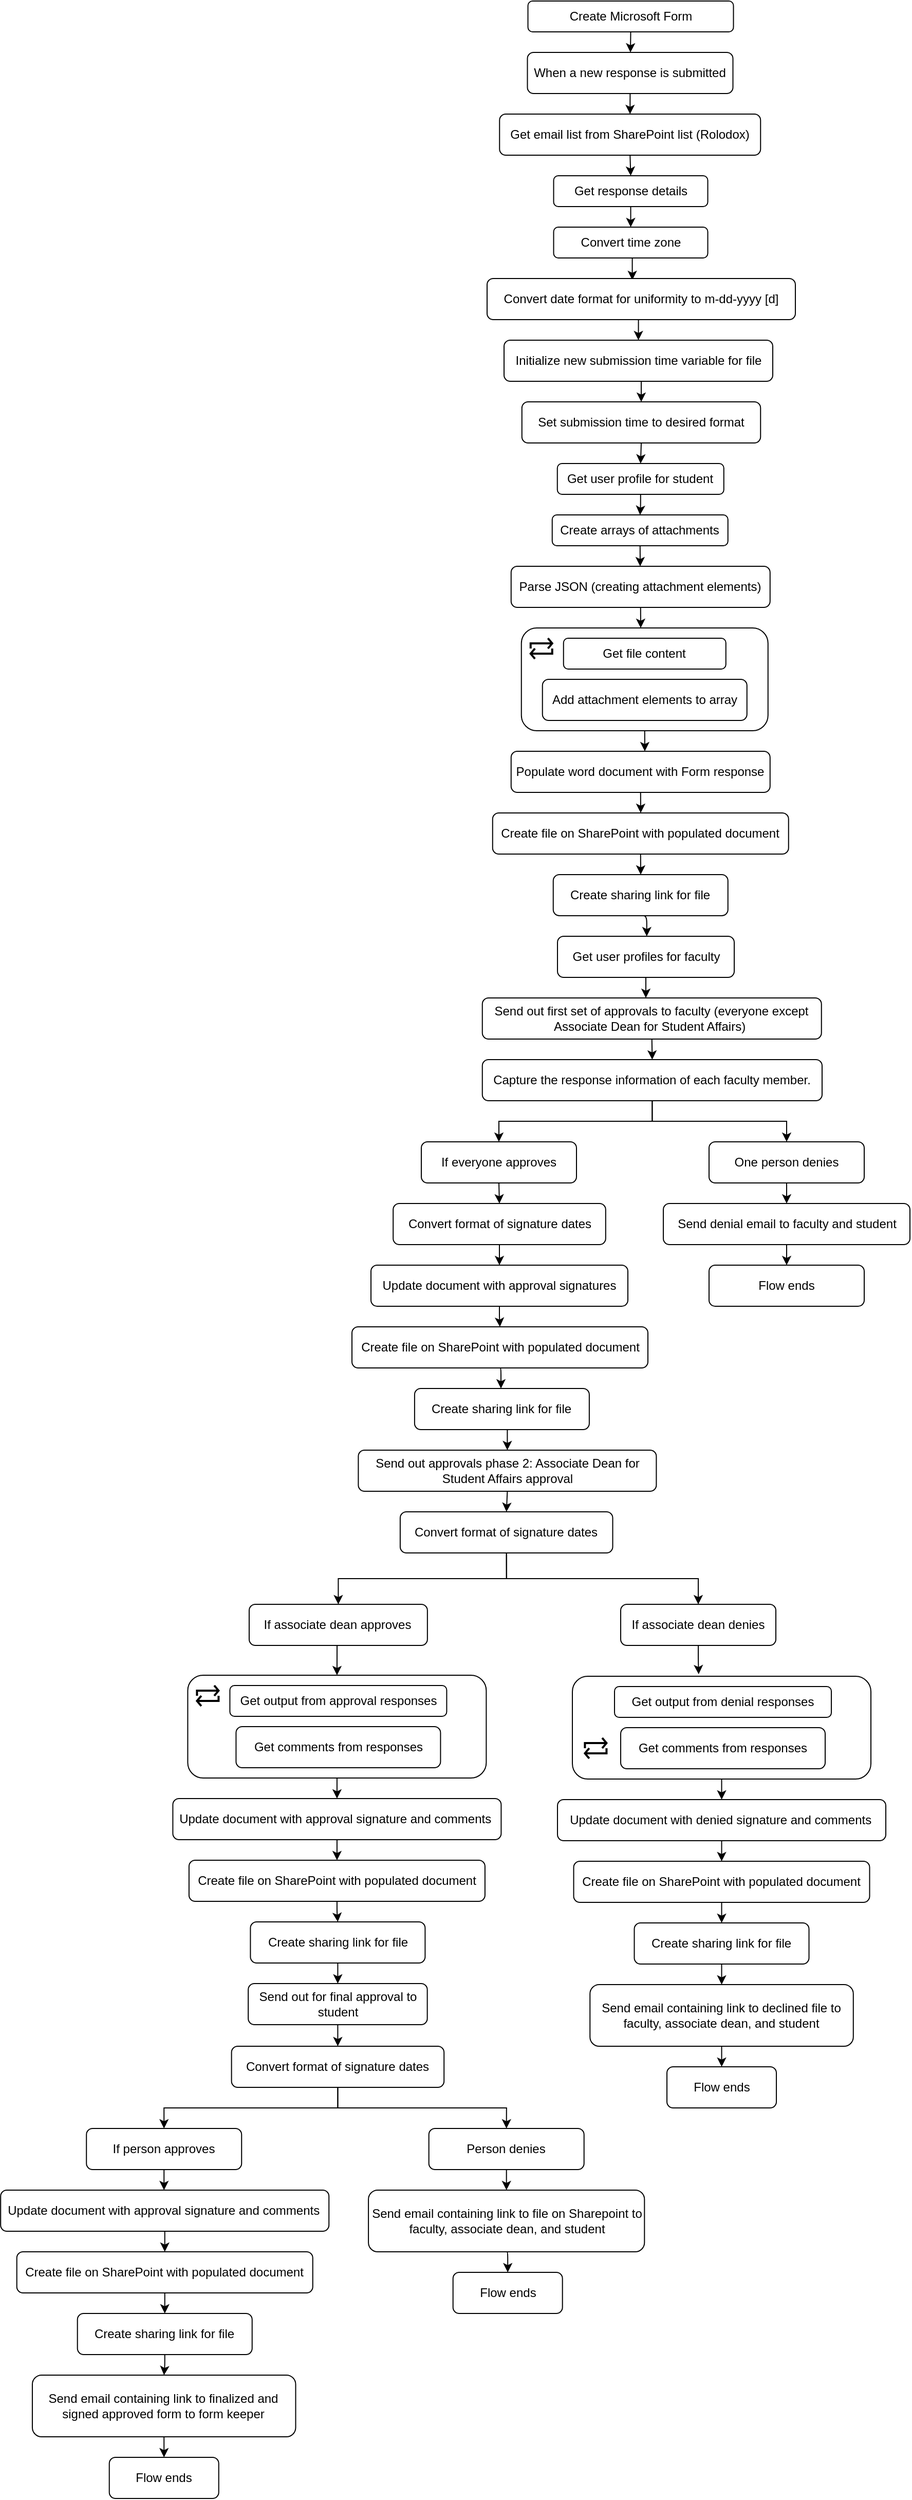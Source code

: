 <mxfile version="14.4.4" type="github">
  <diagram id="C5RBs43oDa-KdzZeNtuy" name="Page-1">
    <mxGraphModel dx="1609" dy="1638" grid="1" gridSize="10" guides="1" tooltips="1" connect="1" arrows="1" fold="1" page="1" pageScale="1" pageWidth="827" pageHeight="1169" math="0" shadow="0">
      <root>
        <mxCell id="WIyWlLk6GJQsqaUBKTNV-0" />
        <mxCell id="WIyWlLk6GJQsqaUBKTNV-1" parent="WIyWlLk6GJQsqaUBKTNV-0" />
        <mxCell id="WIyWlLk6GJQsqaUBKTNV-3" value="When a new response is submitted" style="whiteSpace=wrap;html=1;fontSize=12;glass=0;strokeWidth=1;shadow=0;rounded=1;" parent="WIyWlLk6GJQsqaUBKTNV-1" vertex="1">
          <mxGeometry x="303.25" y="-270" width="200" height="40" as="geometry" />
        </mxCell>
        <mxCell id="FX12IVZ7UqzFeH-IZBvV-1" value="Get email list from SharePoint list (Rolodox)" style="whiteSpace=wrap;html=1;rounded=1;" parent="WIyWlLk6GJQsqaUBKTNV-1" vertex="1">
          <mxGeometry x="276.13" y="-210" width="254" height="40" as="geometry" />
        </mxCell>
        <mxCell id="gPxFWxlJRxJoS_Nw_sLM-30" style="edgeStyle=orthogonalEdgeStyle;rounded=0;orthogonalLoop=1;jettySize=auto;html=1;exitX=0.5;exitY=1;exitDx=0;exitDy=0;entryX=0.5;entryY=0;entryDx=0;entryDy=0;" parent="WIyWlLk6GJQsqaUBKTNV-1" source="FX12IVZ7UqzFeH-IZBvV-2" target="gPxFWxlJRxJoS_Nw_sLM-6" edge="1">
          <mxGeometry relative="1" as="geometry" />
        </mxCell>
        <mxCell id="FX12IVZ7UqzFeH-IZBvV-2" value="Get response details" style="whiteSpace=wrap;html=1;rounded=1;" parent="WIyWlLk6GJQsqaUBKTNV-1" vertex="1">
          <mxGeometry x="328.76" y="-150" width="150" height="30" as="geometry" />
        </mxCell>
        <mxCell id="FX12IVZ7UqzFeH-IZBvV-9" value="" style="endArrow=classic;html=1;entryX=0.5;entryY=0;entryDx=0;entryDy=0;" parent="WIyWlLk6GJQsqaUBKTNV-1" source="WIyWlLk6GJQsqaUBKTNV-3" target="FX12IVZ7UqzFeH-IZBvV-1" edge="1">
          <mxGeometry width="50" height="50" relative="1" as="geometry">
            <mxPoint x="369.25" y="20" as="sourcePoint" />
            <mxPoint x="419.25" y="-30" as="targetPoint" />
          </mxGeometry>
        </mxCell>
        <mxCell id="FX12IVZ7UqzFeH-IZBvV-11" value="" style="endArrow=classic;html=1;entryX=0.5;entryY=0;entryDx=0;entryDy=0;exitX=0.5;exitY=1;exitDx=0;exitDy=0;" parent="WIyWlLk6GJQsqaUBKTNV-1" source="FX12IVZ7UqzFeH-IZBvV-1" target="FX12IVZ7UqzFeH-IZBvV-2" edge="1">
          <mxGeometry width="50" height="50" relative="1" as="geometry">
            <mxPoint x="369.25" y="20" as="sourcePoint" />
            <mxPoint x="419.25" y="-30" as="targetPoint" />
          </mxGeometry>
        </mxCell>
        <mxCell id="FX12IVZ7UqzFeH-IZBvV-35" style="edgeStyle=elbowEdgeStyle;orthogonalLoop=1;jettySize=auto;html=1;exitX=0.5;exitY=1;exitDx=0;exitDy=0;entryX=0.5;entryY=0;entryDx=0;entryDy=0;" parent="WIyWlLk6GJQsqaUBKTNV-1" source="FX12IVZ7UqzFeH-IZBvV-13" target="FX12IVZ7UqzFeH-IZBvV-16" edge="1">
          <mxGeometry relative="1" as="geometry" />
        </mxCell>
        <mxCell id="FX12IVZ7UqzFeH-IZBvV-13" value="Create arrays of attachments" style="whiteSpace=wrap;html=1;rounded=1;" parent="WIyWlLk6GJQsqaUBKTNV-1" vertex="1">
          <mxGeometry x="327.38" y="180" width="171" height="30" as="geometry" />
        </mxCell>
        <mxCell id="FX12IVZ7UqzFeH-IZBvV-30" style="edgeStyle=elbowEdgeStyle;orthogonalLoop=1;jettySize=auto;html=1;exitX=0.5;exitY=1;exitDx=0;exitDy=0;entryX=0.5;entryY=0;entryDx=0;entryDy=0;" parent="WIyWlLk6GJQsqaUBKTNV-1" source="FX12IVZ7UqzFeH-IZBvV-14" target="WIyWlLk6GJQsqaUBKTNV-3" edge="1">
          <mxGeometry relative="1" as="geometry" />
        </mxCell>
        <mxCell id="FX12IVZ7UqzFeH-IZBvV-14" value="Create Microsoft Form" style="whiteSpace=wrap;html=1;rounded=1;" parent="WIyWlLk6GJQsqaUBKTNV-1" vertex="1">
          <mxGeometry x="303.76" y="-320" width="200" height="30" as="geometry" />
        </mxCell>
        <mxCell id="FX12IVZ7UqzFeH-IZBvV-38" style="edgeStyle=elbowEdgeStyle;orthogonalLoop=1;jettySize=auto;html=1;exitX=0.5;exitY=1;exitDx=0;exitDy=0;" parent="WIyWlLk6GJQsqaUBKTNV-1" source="FX12IVZ7UqzFeH-IZBvV-16" target="FX12IVZ7UqzFeH-IZBvV-17" edge="1">
          <mxGeometry relative="1" as="geometry" />
        </mxCell>
        <mxCell id="FX12IVZ7UqzFeH-IZBvV-16" value="Parse JSON (creating attachment elements)" style="whiteSpace=wrap;html=1;rounded=1;" parent="WIyWlLk6GJQsqaUBKTNV-1" vertex="1">
          <mxGeometry x="287.38" y="230" width="252" height="40" as="geometry" />
        </mxCell>
        <mxCell id="FX12IVZ7UqzFeH-IZBvV-44" style="edgeStyle=elbowEdgeStyle;orthogonalLoop=1;jettySize=auto;html=1;exitX=0.5;exitY=1;exitDx=0;exitDy=0;" parent="WIyWlLk6GJQsqaUBKTNV-1" source="FX12IVZ7UqzFeH-IZBvV-17" target="FX12IVZ7UqzFeH-IZBvV-22" edge="1">
          <mxGeometry relative="1" as="geometry" />
        </mxCell>
        <mxCell id="FX12IVZ7UqzFeH-IZBvV-17" value="" style="whiteSpace=wrap;html=1;rounded=1;" parent="WIyWlLk6GJQsqaUBKTNV-1" vertex="1">
          <mxGeometry x="297.38" y="290" width="240" height="100" as="geometry" />
        </mxCell>
        <mxCell id="FX12IVZ7UqzFeH-IZBvV-19" value="Get file content" style="whiteSpace=wrap;html=1;rounded=1;" parent="WIyWlLk6GJQsqaUBKTNV-1" vertex="1">
          <mxGeometry x="338.38" y="300" width="158" height="30" as="geometry" />
        </mxCell>
        <mxCell id="FX12IVZ7UqzFeH-IZBvV-20" value="Add attachment elements to array" style="whiteSpace=wrap;html=1;rounded=1;" parent="WIyWlLk6GJQsqaUBKTNV-1" vertex="1">
          <mxGeometry x="317.88" y="340" width="199" height="40" as="geometry" />
        </mxCell>
        <mxCell id="FX12IVZ7UqzFeH-IZBvV-42" style="edgeStyle=elbowEdgeStyle;orthogonalLoop=1;jettySize=auto;html=1;exitX=0.5;exitY=1;exitDx=0;exitDy=0;entryX=0.5;entryY=0;entryDx=0;entryDy=0;" parent="WIyWlLk6GJQsqaUBKTNV-1" source="FX12IVZ7UqzFeH-IZBvV-22" target="FX12IVZ7UqzFeH-IZBvV-26" edge="1">
          <mxGeometry relative="1" as="geometry" />
        </mxCell>
        <mxCell id="FX12IVZ7UqzFeH-IZBvV-22" value="Populate word document with Form response" style="whiteSpace=wrap;html=1;rounded=1;" parent="WIyWlLk6GJQsqaUBKTNV-1" vertex="1">
          <mxGeometry x="287.38" y="410" width="252" height="40" as="geometry" />
        </mxCell>
        <mxCell id="FX12IVZ7UqzFeH-IZBvV-24" value="" style="html=1;verticalLabelPosition=bottom;align=center;verticalAlign=top;strokeWidth=2;shadow=0;dashed=0;shape=mxgraph.ios7.icons.repeat;pointerEvents=1;rounded=1;" parent="WIyWlLk6GJQsqaUBKTNV-1" vertex="1">
          <mxGeometry x="306.38" y="300" width="21" height="20" as="geometry" />
        </mxCell>
        <mxCell id="FX12IVZ7UqzFeH-IZBvV-25" style="edgeStyle=elbowEdgeStyle;orthogonalLoop=1;jettySize=auto;html=1;exitX=0.5;exitY=0;exitDx=0;exitDy=0;" parent="WIyWlLk6GJQsqaUBKTNV-1" source="WIyWlLk6GJQsqaUBKTNV-3" target="WIyWlLk6GJQsqaUBKTNV-3" edge="1">
          <mxGeometry relative="1" as="geometry" />
        </mxCell>
        <mxCell id="FX12IVZ7UqzFeH-IZBvV-43" style="edgeStyle=elbowEdgeStyle;orthogonalLoop=1;jettySize=auto;html=1;exitX=0.5;exitY=1;exitDx=0;exitDy=0;entryX=0.5;entryY=0;entryDx=0;entryDy=0;" parent="WIyWlLk6GJQsqaUBKTNV-1" source="FX12IVZ7UqzFeH-IZBvV-26" target="FX12IVZ7UqzFeH-IZBvV-28" edge="1">
          <mxGeometry relative="1" as="geometry" />
        </mxCell>
        <mxCell id="FX12IVZ7UqzFeH-IZBvV-26" value="Create file on SharePoint with populated document" style="whiteSpace=wrap;html=1;rounded=1;" parent="WIyWlLk6GJQsqaUBKTNV-1" vertex="1">
          <mxGeometry x="269.38" y="470" width="288" height="40" as="geometry" />
        </mxCell>
        <mxCell id="FX12IVZ7UqzFeH-IZBvV-45" style="edgeStyle=elbowEdgeStyle;orthogonalLoop=1;jettySize=auto;html=1;exitX=0.5;exitY=1;exitDx=0;exitDy=0;entryX=0.5;entryY=0;entryDx=0;entryDy=0;" parent="WIyWlLk6GJQsqaUBKTNV-1" source="FX12IVZ7UqzFeH-IZBvV-28" target="FX12IVZ7UqzFeH-IZBvV-29" edge="1">
          <mxGeometry relative="1" as="geometry">
            <Array as="points">
              <mxPoint x="419.38" y="570" />
            </Array>
          </mxGeometry>
        </mxCell>
        <mxCell id="FX12IVZ7UqzFeH-IZBvV-28" value="Create sharing link for file" style="whiteSpace=wrap;html=1;rounded=1;" parent="WIyWlLk6GJQsqaUBKTNV-1" vertex="1">
          <mxGeometry x="328.38" y="530" width="170" height="40" as="geometry" />
        </mxCell>
        <mxCell id="FX12IVZ7UqzFeH-IZBvV-50" style="edgeStyle=elbowEdgeStyle;orthogonalLoop=1;jettySize=auto;html=1;exitX=0.5;exitY=1;exitDx=0;exitDy=0;" parent="WIyWlLk6GJQsqaUBKTNV-1" source="FX12IVZ7UqzFeH-IZBvV-29" target="FX12IVZ7UqzFeH-IZBvV-46" edge="1">
          <mxGeometry relative="1" as="geometry" />
        </mxCell>
        <mxCell id="FX12IVZ7UqzFeH-IZBvV-29" value="Get user profiles for faculty" style="whiteSpace=wrap;html=1;strokeWidth=1;rounded=1;" parent="WIyWlLk6GJQsqaUBKTNV-1" vertex="1">
          <mxGeometry x="332.51" y="590" width="172" height="40" as="geometry" />
        </mxCell>
        <mxCell id="gPxFWxlJRxJoS_Nw_sLM-27" style="edgeStyle=orthogonalEdgeStyle;rounded=0;orthogonalLoop=1;jettySize=auto;html=1;exitX=0.5;exitY=1;exitDx=0;exitDy=0;entryX=0.5;entryY=0;entryDx=0;entryDy=0;" parent="WIyWlLk6GJQsqaUBKTNV-1" source="FX12IVZ7UqzFeH-IZBvV-46" target="gPxFWxlJRxJoS_Nw_sLM-0" edge="1">
          <mxGeometry relative="1" as="geometry" />
        </mxCell>
        <mxCell id="FX12IVZ7UqzFeH-IZBvV-46" value="Send out first set of approvals to faculty (everyone except Associate Dean for Student Affairs)&amp;nbsp;" style="whiteSpace=wrap;html=1;rounded=1;" parent="WIyWlLk6GJQsqaUBKTNV-1" vertex="1">
          <mxGeometry x="259.38" y="650" width="330" height="40" as="geometry" />
        </mxCell>
        <mxCell id="gPxFWxlJRxJoS_Nw_sLM-25" style="edgeStyle=orthogonalEdgeStyle;rounded=0;orthogonalLoop=1;jettySize=auto;html=1;exitX=0.5;exitY=1;exitDx=0;exitDy=0;entryX=0.5;entryY=0;entryDx=0;entryDy=0;" parent="WIyWlLk6GJQsqaUBKTNV-1" source="FX12IVZ7UqzFeH-IZBvV-48" target="gPxFWxlJRxJoS_Nw_sLM-12" edge="1">
          <mxGeometry relative="1" as="geometry" />
        </mxCell>
        <mxCell id="FX12IVZ7UqzFeH-IZBvV-48" value="If everyone approves" style="whiteSpace=wrap;html=1;rounded=1;" parent="WIyWlLk6GJQsqaUBKTNV-1" vertex="1">
          <mxGeometry x="200" y="790" width="151" height="40" as="geometry" />
        </mxCell>
        <mxCell id="FX12IVZ7UqzFeH-IZBvV-56" style="edgeStyle=elbowEdgeStyle;orthogonalLoop=1;jettySize=auto;elbow=vertical;html=1;exitX=0.5;exitY=1;exitDx=0;exitDy=0;entryX=0.5;entryY=0;entryDx=0;entryDy=0;" parent="WIyWlLk6GJQsqaUBKTNV-1" source="FX12IVZ7UqzFeH-IZBvV-53" target="FX12IVZ7UqzFeH-IZBvV-55" edge="1">
          <mxGeometry relative="1" as="geometry" />
        </mxCell>
        <mxCell id="FX12IVZ7UqzFeH-IZBvV-53" value="One person denies" style="whiteSpace=wrap;html=1;rounded=1;" parent="WIyWlLk6GJQsqaUBKTNV-1" vertex="1">
          <mxGeometry x="480" y="790" width="151" height="40" as="geometry" />
        </mxCell>
        <mxCell id="gPxFWxlJRxJoS_Nw_sLM-3" style="edgeStyle=orthogonalEdgeStyle;orthogonalLoop=1;jettySize=auto;html=1;exitX=0.5;exitY=1;exitDx=0;exitDy=0;entryX=0.5;entryY=0;entryDx=0;entryDy=0;" parent="WIyWlLk6GJQsqaUBKTNV-1" source="FX12IVZ7UqzFeH-IZBvV-55" target="gPxFWxlJRxJoS_Nw_sLM-2" edge="1">
          <mxGeometry relative="1" as="geometry" />
        </mxCell>
        <mxCell id="FX12IVZ7UqzFeH-IZBvV-55" value="Send denial email to faculty and student" style="whiteSpace=wrap;html=1;rounded=1;" parent="WIyWlLk6GJQsqaUBKTNV-1" vertex="1">
          <mxGeometry x="435.5" y="850" width="240" height="40" as="geometry" />
        </mxCell>
        <mxCell id="FX12IVZ7UqzFeH-IZBvV-101" style="edgeStyle=elbowEdgeStyle;orthogonalLoop=1;jettySize=auto;elbow=vertical;html=1;exitX=0.5;exitY=1;exitDx=0;exitDy=0;entryX=0.5;entryY=0;entryDx=0;entryDy=0;" parent="WIyWlLk6GJQsqaUBKTNV-1" source="FX12IVZ7UqzFeH-IZBvV-57" target="FX12IVZ7UqzFeH-IZBvV-59" edge="1">
          <mxGeometry relative="1" as="geometry" />
        </mxCell>
        <mxCell id="FX12IVZ7UqzFeH-IZBvV-57" value="Update document with approval signatures" style="whiteSpace=wrap;html=1;rounded=1;" parent="WIyWlLk6GJQsqaUBKTNV-1" vertex="1">
          <mxGeometry x="151" y="910" width="250" height="40" as="geometry" />
        </mxCell>
        <mxCell id="FX12IVZ7UqzFeH-IZBvV-58" style="edgeStyle=elbowEdgeStyle;orthogonalLoop=1;jettySize=auto;html=1;exitX=0.5;exitY=1;exitDx=0;exitDy=0;entryX=0.5;entryY=0;entryDx=0;entryDy=0;" parent="WIyWlLk6GJQsqaUBKTNV-1" source="FX12IVZ7UqzFeH-IZBvV-59" target="FX12IVZ7UqzFeH-IZBvV-60" edge="1">
          <mxGeometry relative="1" as="geometry" />
        </mxCell>
        <mxCell id="FX12IVZ7UqzFeH-IZBvV-59" value="Create file on SharePoint with populated document" style="whiteSpace=wrap;html=1;rounded=1;" parent="WIyWlLk6GJQsqaUBKTNV-1" vertex="1">
          <mxGeometry x="132.5" y="970" width="288" height="40" as="geometry" />
        </mxCell>
        <mxCell id="gPxFWxlJRxJoS_Nw_sLM-24" style="edgeStyle=orthogonalEdgeStyle;rounded=0;orthogonalLoop=1;jettySize=auto;html=1;exitX=0.5;exitY=1;exitDx=0;exitDy=0;entryX=0.5;entryY=0;entryDx=0;entryDy=0;" parent="WIyWlLk6GJQsqaUBKTNV-1" source="FX12IVZ7UqzFeH-IZBvV-60" target="FX12IVZ7UqzFeH-IZBvV-64" edge="1">
          <mxGeometry relative="1" as="geometry" />
        </mxCell>
        <mxCell id="FX12IVZ7UqzFeH-IZBvV-60" value="Create sharing link for file" style="whiteSpace=wrap;html=1;rounded=1;" parent="WIyWlLk6GJQsqaUBKTNV-1" vertex="1">
          <mxGeometry x="193.45" y="1030" width="170" height="40" as="geometry" />
        </mxCell>
        <mxCell id="gPxFWxlJRxJoS_Nw_sLM-23" style="edgeStyle=orthogonalEdgeStyle;rounded=0;orthogonalLoop=1;jettySize=auto;html=1;exitX=0.5;exitY=1;exitDx=0;exitDy=0;entryX=0.5;entryY=0;entryDx=0;entryDy=0;" parent="WIyWlLk6GJQsqaUBKTNV-1" source="FX12IVZ7UqzFeH-IZBvV-64" target="gPxFWxlJRxJoS_Nw_sLM-13" edge="1">
          <mxGeometry relative="1" as="geometry" />
        </mxCell>
        <mxCell id="FX12IVZ7UqzFeH-IZBvV-64" value="Send out approvals phase 2: Associate Dean for Student Affairs approval" style="whiteSpace=wrap;html=1;rounded=1;" parent="WIyWlLk6GJQsqaUBKTNV-1" vertex="1">
          <mxGeometry x="138.7" y="1090" width="290" height="40" as="geometry" />
        </mxCell>
        <mxCell id="gPxFWxlJRxJoS_Nw_sLM-14" style="edgeStyle=orthogonalEdgeStyle;rounded=0;orthogonalLoop=1;jettySize=auto;html=1;exitX=0.5;exitY=1;exitDx=0;exitDy=0;entryX=0.5;entryY=0;entryDx=0;entryDy=0;" parent="WIyWlLk6GJQsqaUBKTNV-1" source="FX12IVZ7UqzFeH-IZBvV-65" target="FX12IVZ7UqzFeH-IZBvV-71" edge="1">
          <mxGeometry relative="1" as="geometry" />
        </mxCell>
        <mxCell id="FX12IVZ7UqzFeH-IZBvV-65" value="If associate dean approves" style="whiteSpace=wrap;html=1;rounded=1;" parent="WIyWlLk6GJQsqaUBKTNV-1" vertex="1">
          <mxGeometry x="32.48" y="1240" width="173.45" height="40" as="geometry" />
        </mxCell>
        <mxCell id="FX12IVZ7UqzFeH-IZBvV-107" style="edgeStyle=elbowEdgeStyle;orthogonalLoop=1;jettySize=auto;elbow=vertical;html=1;exitX=0.5;exitY=1;exitDx=0;exitDy=0;entryX=0.423;entryY=-0.02;entryDx=0;entryDy=0;entryPerimeter=0;" parent="WIyWlLk6GJQsqaUBKTNV-1" source="FX12IVZ7UqzFeH-IZBvV-66" target="FX12IVZ7UqzFeH-IZBvV-81" edge="1">
          <mxGeometry relative="1" as="geometry" />
        </mxCell>
        <mxCell id="FX12IVZ7UqzFeH-IZBvV-66" value="If associate dean denies" style="whiteSpace=wrap;html=1;rounded=1;" parent="WIyWlLk6GJQsqaUBKTNV-1" vertex="1">
          <mxGeometry x="394.01" y="1240" width="151" height="40" as="geometry" />
        </mxCell>
        <mxCell id="FX12IVZ7UqzFeH-IZBvV-67" style="edgeStyle=elbowEdgeStyle;orthogonalLoop=1;jettySize=auto;elbow=vertical;html=1;exitX=0.5;exitY=1;exitDx=0;exitDy=0;" parent="WIyWlLk6GJQsqaUBKTNV-1" source="FX12IVZ7UqzFeH-IZBvV-66" target="FX12IVZ7UqzFeH-IZBvV-66" edge="1">
          <mxGeometry relative="1" as="geometry" />
        </mxCell>
        <mxCell id="FX12IVZ7UqzFeH-IZBvV-108" style="edgeStyle=elbowEdgeStyle;orthogonalLoop=1;jettySize=auto;elbow=vertical;html=1;exitX=0.5;exitY=1;exitDx=0;exitDy=0;entryX=0.5;entryY=0;entryDx=0;entryDy=0;" parent="WIyWlLk6GJQsqaUBKTNV-1" source="FX12IVZ7UqzFeH-IZBvV-71" target="FX12IVZ7UqzFeH-IZBvV-85" edge="1">
          <mxGeometry relative="1" as="geometry" />
        </mxCell>
        <mxCell id="FX12IVZ7UqzFeH-IZBvV-71" value="" style="whiteSpace=wrap;html=1;rounded=1;" parent="WIyWlLk6GJQsqaUBKTNV-1" vertex="1">
          <mxGeometry x="-27.3" y="1309" width="290.5" height="100" as="geometry" />
        </mxCell>
        <mxCell id="FX12IVZ7UqzFeH-IZBvV-72" value="Get output from approval responses" style="whiteSpace=wrap;html=1;rounded=1;" parent="WIyWlLk6GJQsqaUBKTNV-1" vertex="1">
          <mxGeometry x="13.7" y="1319" width="211" height="30" as="geometry" />
        </mxCell>
        <mxCell id="FX12IVZ7UqzFeH-IZBvV-73" value="Get comments from responses" style="whiteSpace=wrap;html=1;rounded=1;" parent="WIyWlLk6GJQsqaUBKTNV-1" vertex="1">
          <mxGeometry x="19.7" y="1359" width="199" height="40" as="geometry" />
        </mxCell>
        <mxCell id="FX12IVZ7UqzFeH-IZBvV-74" value="" style="html=1;verticalLabelPosition=bottom;align=center;verticalAlign=top;strokeWidth=2;shadow=0;dashed=0;shape=mxgraph.ios7.icons.repeat;pointerEvents=1;rounded=1;" parent="WIyWlLk6GJQsqaUBKTNV-1" vertex="1">
          <mxGeometry x="-18.3" y="1319" width="21" height="20" as="geometry" />
        </mxCell>
        <mxCell id="FX12IVZ7UqzFeH-IZBvV-117" style="edgeStyle=elbowEdgeStyle;orthogonalLoop=1;jettySize=auto;elbow=vertical;html=1;exitX=0.5;exitY=1;exitDx=0;exitDy=0;entryX=0.5;entryY=0;entryDx=0;entryDy=0;" parent="WIyWlLk6GJQsqaUBKTNV-1" source="FX12IVZ7UqzFeH-IZBvV-81" target="FX12IVZ7UqzFeH-IZBvV-91" edge="1">
          <mxGeometry relative="1" as="geometry" />
        </mxCell>
        <mxCell id="FX12IVZ7UqzFeH-IZBvV-81" value="" style="whiteSpace=wrap;html=1;rounded=1;" parent="WIyWlLk6GJQsqaUBKTNV-1" vertex="1">
          <mxGeometry x="347.01" y="1310" width="290.5" height="100" as="geometry" />
        </mxCell>
        <mxCell id="FX12IVZ7UqzFeH-IZBvV-82" value="Get output from denial responses" style="whiteSpace=wrap;html=1;rounded=1;" parent="WIyWlLk6GJQsqaUBKTNV-1" vertex="1">
          <mxGeometry x="388.01" y="1320" width="211" height="30" as="geometry" />
        </mxCell>
        <mxCell id="FX12IVZ7UqzFeH-IZBvV-83" value="Get comments from responses" style="whiteSpace=wrap;html=1;rounded=1;" parent="WIyWlLk6GJQsqaUBKTNV-1" vertex="1">
          <mxGeometry x="394.01" y="1360" width="199" height="40" as="geometry" />
        </mxCell>
        <mxCell id="FX12IVZ7UqzFeH-IZBvV-84" value="" style="html=1;verticalLabelPosition=bottom;align=center;verticalAlign=top;strokeWidth=2;shadow=0;dashed=0;shape=mxgraph.ios7.icons.repeat;pointerEvents=1;rounded=1;" parent="WIyWlLk6GJQsqaUBKTNV-1" vertex="1">
          <mxGeometry x="359.21" y="1370" width="21" height="20" as="geometry" />
        </mxCell>
        <mxCell id="FX12IVZ7UqzFeH-IZBvV-109" style="edgeStyle=elbowEdgeStyle;orthogonalLoop=1;jettySize=auto;elbow=vertical;html=1;exitX=0.5;exitY=1;exitDx=0;exitDy=0;entryX=0.5;entryY=0;entryDx=0;entryDy=0;" parent="WIyWlLk6GJQsqaUBKTNV-1" source="FX12IVZ7UqzFeH-IZBvV-85" target="FX12IVZ7UqzFeH-IZBvV-89" edge="1">
          <mxGeometry relative="1" as="geometry" />
        </mxCell>
        <mxCell id="FX12IVZ7UqzFeH-IZBvV-85" value="Update document with approval signature and comments&amp;nbsp;" style="whiteSpace=wrap;html=1;rounded=1;" parent="WIyWlLk6GJQsqaUBKTNV-1" vertex="1">
          <mxGeometry x="-41.8" y="1429" width="319.5" height="40" as="geometry" />
        </mxCell>
        <mxCell id="FX12IVZ7UqzFeH-IZBvV-111" style="edgeStyle=elbowEdgeStyle;orthogonalLoop=1;jettySize=auto;elbow=vertical;html=1;exitX=0.5;exitY=1;exitDx=0;exitDy=0;entryX=0.5;entryY=0;entryDx=0;entryDy=0;" parent="WIyWlLk6GJQsqaUBKTNV-1" source="FX12IVZ7UqzFeH-IZBvV-87" target="FX12IVZ7UqzFeH-IZBvV-88" edge="1">
          <mxGeometry relative="1" as="geometry" />
        </mxCell>
        <mxCell id="FX12IVZ7UqzFeH-IZBvV-87" value="Create sharing link for file" style="whiteSpace=wrap;html=1;rounded=1;" parent="WIyWlLk6GJQsqaUBKTNV-1" vertex="1">
          <mxGeometry x="33.7" y="1549" width="170" height="40" as="geometry" />
        </mxCell>
        <mxCell id="gPxFWxlJRxJoS_Nw_sLM-20" style="edgeStyle=orthogonalEdgeStyle;rounded=0;orthogonalLoop=1;jettySize=auto;html=1;exitX=0.5;exitY=1;exitDx=0;exitDy=0;entryX=0.5;entryY=0;entryDx=0;entryDy=0;" parent="WIyWlLk6GJQsqaUBKTNV-1" source="FX12IVZ7UqzFeH-IZBvV-88" target="gPxFWxlJRxJoS_Nw_sLM-15" edge="1">
          <mxGeometry relative="1" as="geometry" />
        </mxCell>
        <mxCell id="FX12IVZ7UqzFeH-IZBvV-88" value="Send out for final approval to student" style="whiteSpace=wrap;html=1;rounded=1;" parent="WIyWlLk6GJQsqaUBKTNV-1" vertex="1">
          <mxGeometry x="31.57" y="1609" width="174.25" height="40" as="geometry" />
        </mxCell>
        <mxCell id="FX12IVZ7UqzFeH-IZBvV-110" style="edgeStyle=elbowEdgeStyle;orthogonalLoop=1;jettySize=auto;elbow=vertical;html=1;exitX=0.5;exitY=1;exitDx=0;exitDy=0;entryX=0.5;entryY=0;entryDx=0;entryDy=0;" parent="WIyWlLk6GJQsqaUBKTNV-1" source="FX12IVZ7UqzFeH-IZBvV-89" target="FX12IVZ7UqzFeH-IZBvV-87" edge="1">
          <mxGeometry relative="1" as="geometry" />
        </mxCell>
        <mxCell id="FX12IVZ7UqzFeH-IZBvV-89" value="Create file on SharePoint with populated document" style="whiteSpace=wrap;html=1;rounded=1;" parent="WIyWlLk6GJQsqaUBKTNV-1" vertex="1">
          <mxGeometry x="-26.05" y="1489" width="288" height="40" as="geometry" />
        </mxCell>
        <mxCell id="FX12IVZ7UqzFeH-IZBvV-115" style="edgeStyle=elbowEdgeStyle;orthogonalLoop=1;jettySize=auto;elbow=vertical;html=1;exitX=0.5;exitY=1;exitDx=0;exitDy=0;entryX=0.5;entryY=0;entryDx=0;entryDy=0;" parent="WIyWlLk6GJQsqaUBKTNV-1" source="FX12IVZ7UqzFeH-IZBvV-91" target="FX12IVZ7UqzFeH-IZBvV-93" edge="1">
          <mxGeometry relative="1" as="geometry" />
        </mxCell>
        <mxCell id="FX12IVZ7UqzFeH-IZBvV-91" value="Update document with denied signature and comments&amp;nbsp;" style="whiteSpace=wrap;html=1;rounded=1;" parent="WIyWlLk6GJQsqaUBKTNV-1" vertex="1">
          <mxGeometry x="332.51" y="1430" width="319.5" height="40" as="geometry" />
        </mxCell>
        <mxCell id="FX12IVZ7UqzFeH-IZBvV-113" style="edgeStyle=elbowEdgeStyle;orthogonalLoop=1;jettySize=auto;elbow=vertical;html=1;exitX=0.5;exitY=1;exitDx=0;exitDy=0;entryX=0.5;entryY=0;entryDx=0;entryDy=0;" parent="WIyWlLk6GJQsqaUBKTNV-1" source="FX12IVZ7UqzFeH-IZBvV-92" target="FX12IVZ7UqzFeH-IZBvV-94" edge="1">
          <mxGeometry relative="1" as="geometry" />
        </mxCell>
        <mxCell id="FX12IVZ7UqzFeH-IZBvV-92" value="Create sharing link for file" style="whiteSpace=wrap;html=1;rounded=1;" parent="WIyWlLk6GJQsqaUBKTNV-1" vertex="1">
          <mxGeometry x="407.26" y="1550" width="170" height="40" as="geometry" />
        </mxCell>
        <mxCell id="FX12IVZ7UqzFeH-IZBvV-114" style="edgeStyle=elbowEdgeStyle;orthogonalLoop=1;jettySize=auto;elbow=vertical;html=1;exitX=0.5;exitY=1;exitDx=0;exitDy=0;entryX=0.5;entryY=0;entryDx=0;entryDy=0;" parent="WIyWlLk6GJQsqaUBKTNV-1" source="FX12IVZ7UqzFeH-IZBvV-93" target="FX12IVZ7UqzFeH-IZBvV-92" edge="1">
          <mxGeometry relative="1" as="geometry" />
        </mxCell>
        <mxCell id="FX12IVZ7UqzFeH-IZBvV-93" value="Create file on SharePoint with populated document" style="whiteSpace=wrap;html=1;rounded=1;" parent="WIyWlLk6GJQsqaUBKTNV-1" vertex="1">
          <mxGeometry x="348.26" y="1490" width="288" height="40" as="geometry" />
        </mxCell>
        <mxCell id="FX12IVZ7UqzFeH-IZBvV-112" style="edgeStyle=elbowEdgeStyle;orthogonalLoop=1;jettySize=auto;elbow=vertical;html=1;exitX=0.5;exitY=1;exitDx=0;exitDy=0;entryX=0.5;entryY=0;entryDx=0;entryDy=0;" parent="WIyWlLk6GJQsqaUBKTNV-1" source="FX12IVZ7UqzFeH-IZBvV-94" target="FX12IVZ7UqzFeH-IZBvV-95" edge="1">
          <mxGeometry relative="1" as="geometry" />
        </mxCell>
        <mxCell id="FX12IVZ7UqzFeH-IZBvV-94" value="Send email containing link to declined file to faculty, associate dean, and student" style="whiteSpace=wrap;html=1;rounded=1;" parent="WIyWlLk6GJQsqaUBKTNV-1" vertex="1">
          <mxGeometry x="364.14" y="1610" width="256.25" height="60" as="geometry" />
        </mxCell>
        <mxCell id="FX12IVZ7UqzFeH-IZBvV-95" value="Flow ends" style="whiteSpace=wrap;html=1;rounded=1;" parent="WIyWlLk6GJQsqaUBKTNV-1" vertex="1">
          <mxGeometry x="439.02" y="1690" width="106.5" height="40" as="geometry" />
        </mxCell>
        <mxCell id="FX12IVZ7UqzFeH-IZBvV-137" style="edgeStyle=elbowEdgeStyle;orthogonalLoop=1;jettySize=auto;elbow=vertical;html=1;exitX=0.5;exitY=1;exitDx=0;exitDy=0;entryX=0.5;entryY=0;entryDx=0;entryDy=0;" parent="WIyWlLk6GJQsqaUBKTNV-1" source="FX12IVZ7UqzFeH-IZBvV-120" edge="1">
          <mxGeometry relative="1" as="geometry">
            <mxPoint x="-50.39" y="1810" as="targetPoint" />
          </mxGeometry>
        </mxCell>
        <mxCell id="FX12IVZ7UqzFeH-IZBvV-120" value="If person approves" style="whiteSpace=wrap;html=1;rounded=1;" parent="WIyWlLk6GJQsqaUBKTNV-1" vertex="1">
          <mxGeometry x="-125.89" y="1750" width="151" height="40" as="geometry" />
        </mxCell>
        <mxCell id="FX12IVZ7UqzFeH-IZBvV-141" style="edgeStyle=elbowEdgeStyle;orthogonalLoop=1;jettySize=auto;elbow=vertical;html=1;exitX=0.5;exitY=1;exitDx=0;exitDy=0;entryX=0.5;entryY=0;entryDx=0;entryDy=0;" parent="WIyWlLk6GJQsqaUBKTNV-1" source="FX12IVZ7UqzFeH-IZBvV-121" target="FX12IVZ7UqzFeH-IZBvV-140" edge="1">
          <mxGeometry relative="1" as="geometry" />
        </mxCell>
        <mxCell id="FX12IVZ7UqzFeH-IZBvV-121" value="Person denies" style="whiteSpace=wrap;html=1;rounded=1;" parent="WIyWlLk6GJQsqaUBKTNV-1" vertex="1">
          <mxGeometry x="207.35" y="1750" width="151" height="40" as="geometry" />
        </mxCell>
        <mxCell id="FX12IVZ7UqzFeH-IZBvV-122" style="edgeStyle=elbowEdgeStyle;orthogonalLoop=1;jettySize=auto;elbow=vertical;html=1;exitX=0.5;exitY=1;exitDx=0;exitDy=0;" parent="WIyWlLk6GJQsqaUBKTNV-1" source="FX12IVZ7UqzFeH-IZBvV-121" target="FX12IVZ7UqzFeH-IZBvV-121" edge="1">
          <mxGeometry relative="1" as="geometry" />
        </mxCell>
        <mxCell id="FX12IVZ7UqzFeH-IZBvV-123" style="edgeStyle=elbowEdgeStyle;orthogonalLoop=1;jettySize=auto;elbow=vertical;html=1;exitX=0.75;exitY=1;exitDx=0;exitDy=0;" parent="WIyWlLk6GJQsqaUBKTNV-1" source="FX12IVZ7UqzFeH-IZBvV-120" target="FX12IVZ7UqzFeH-IZBvV-120" edge="1">
          <mxGeometry relative="1" as="geometry" />
        </mxCell>
        <mxCell id="gPxFWxlJRxJoS_Nw_sLM-16" style="edgeStyle=orthogonalEdgeStyle;rounded=0;orthogonalLoop=1;jettySize=auto;html=1;exitX=0.5;exitY=1;exitDx=0;exitDy=0;entryX=0.5;entryY=0;entryDx=0;entryDy=0;" parent="WIyWlLk6GJQsqaUBKTNV-1" source="FX12IVZ7UqzFeH-IZBvV-125" target="FX12IVZ7UqzFeH-IZBvV-128" edge="1">
          <mxGeometry relative="1" as="geometry" />
        </mxCell>
        <mxCell id="FX12IVZ7UqzFeH-IZBvV-125" value="Update document with approval signature and comments&amp;nbsp;" style="whiteSpace=wrap;html=1;rounded=1;" parent="WIyWlLk6GJQsqaUBKTNV-1" vertex="1">
          <mxGeometry x="-209.39" y="1810" width="319.5" height="40" as="geometry" />
        </mxCell>
        <mxCell id="FX12IVZ7UqzFeH-IZBvV-138" style="edgeStyle=elbowEdgeStyle;orthogonalLoop=1;jettySize=auto;elbow=vertical;html=1;exitX=0.5;exitY=1;exitDx=0;exitDy=0;entryX=0.5;entryY=0;entryDx=0;entryDy=0;" parent="WIyWlLk6GJQsqaUBKTNV-1" source="FX12IVZ7UqzFeH-IZBvV-126" target="FX12IVZ7UqzFeH-IZBvV-131" edge="1">
          <mxGeometry relative="1" as="geometry" />
        </mxCell>
        <mxCell id="FX12IVZ7UqzFeH-IZBvV-126" value="Create sharing link for file" style="whiteSpace=wrap;html=1;rounded=1;" parent="WIyWlLk6GJQsqaUBKTNV-1" vertex="1">
          <mxGeometry x="-134.64" y="1930" width="170" height="40" as="geometry" />
        </mxCell>
        <mxCell id="gPxFWxlJRxJoS_Nw_sLM-17" style="edgeStyle=orthogonalEdgeStyle;rounded=0;orthogonalLoop=1;jettySize=auto;html=1;exitX=0.5;exitY=1;exitDx=0;exitDy=0;entryX=0.5;entryY=0;entryDx=0;entryDy=0;" parent="WIyWlLk6GJQsqaUBKTNV-1" source="FX12IVZ7UqzFeH-IZBvV-128" target="FX12IVZ7UqzFeH-IZBvV-126" edge="1">
          <mxGeometry relative="1" as="geometry" />
        </mxCell>
        <mxCell id="FX12IVZ7UqzFeH-IZBvV-128" value="Create file on SharePoint with populated document" style="whiteSpace=wrap;html=1;rounded=1;" parent="WIyWlLk6GJQsqaUBKTNV-1" vertex="1">
          <mxGeometry x="-193.64" y="1870" width="288" height="40" as="geometry" />
        </mxCell>
        <mxCell id="FX12IVZ7UqzFeH-IZBvV-139" style="edgeStyle=elbowEdgeStyle;orthogonalLoop=1;jettySize=auto;elbow=vertical;html=1;exitX=0.5;exitY=1;exitDx=0;exitDy=0;entryX=0.5;entryY=0;entryDx=0;entryDy=0;" parent="WIyWlLk6GJQsqaUBKTNV-1" source="FX12IVZ7UqzFeH-IZBvV-131" target="FX12IVZ7UqzFeH-IZBvV-132" edge="1">
          <mxGeometry relative="1" as="geometry" />
        </mxCell>
        <mxCell id="FX12IVZ7UqzFeH-IZBvV-131" value="Send email containing link to finalized and signed approved form to form keeper" style="whiteSpace=wrap;html=1;rounded=1;" parent="WIyWlLk6GJQsqaUBKTNV-1" vertex="1">
          <mxGeometry x="-178.52" y="1990" width="256.25" height="60" as="geometry" />
        </mxCell>
        <mxCell id="FX12IVZ7UqzFeH-IZBvV-132" value="Flow ends" style="whiteSpace=wrap;html=1;rounded=1;" parent="WIyWlLk6GJQsqaUBKTNV-1" vertex="1">
          <mxGeometry x="-103.64" y="2070" width="106.5" height="40" as="geometry" />
        </mxCell>
        <mxCell id="gPxFWxlJRxJoS_Nw_sLM-5" style="edgeStyle=orthogonalEdgeStyle;orthogonalLoop=1;jettySize=auto;html=1;exitX=0.5;exitY=1;exitDx=0;exitDy=0;entryX=0.5;entryY=0;entryDx=0;entryDy=0;" parent="WIyWlLk6GJQsqaUBKTNV-1" source="FX12IVZ7UqzFeH-IZBvV-140" target="gPxFWxlJRxJoS_Nw_sLM-4" edge="1">
          <mxGeometry relative="1" as="geometry" />
        </mxCell>
        <mxCell id="FX12IVZ7UqzFeH-IZBvV-140" value="Send email containing link to file on Sharepoint to faculty, associate dean, and student" style="whiteSpace=wrap;html=1;rounded=1;" parent="WIyWlLk6GJQsqaUBKTNV-1" vertex="1">
          <mxGeometry x="148.54" y="1810" width="268.62" height="60" as="geometry" />
        </mxCell>
        <mxCell id="FX12IVZ7UqzFeH-IZBvV-145" style="edgeStyle=elbowEdgeStyle;orthogonalLoop=1;jettySize=auto;elbow=vertical;html=1;exitX=0.5;exitY=1;exitDx=0;exitDy=0;entryX=0.5;entryY=0;entryDx=0;entryDy=0;" parent="WIyWlLk6GJQsqaUBKTNV-1" source="FX12IVZ7UqzFeH-IZBvV-142" target="FX12IVZ7UqzFeH-IZBvV-13" edge="1">
          <mxGeometry relative="1" as="geometry" />
        </mxCell>
        <mxCell id="FX12IVZ7UqzFeH-IZBvV-142" value="Get user profile for student" style="whiteSpace=wrap;html=1;rounded=1;" parent="WIyWlLk6GJQsqaUBKTNV-1" vertex="1">
          <mxGeometry x="332.38" y="130" width="162" height="30" as="geometry" />
        </mxCell>
        <mxCell id="gPxFWxlJRxJoS_Nw_sLM-28" style="edgeStyle=orthogonalEdgeStyle;rounded=0;orthogonalLoop=1;jettySize=auto;html=1;exitX=0.5;exitY=1;exitDx=0;exitDy=0;entryX=0.5;entryY=0;entryDx=0;entryDy=0;" parent="WIyWlLk6GJQsqaUBKTNV-1" source="gPxFWxlJRxJoS_Nw_sLM-0" target="FX12IVZ7UqzFeH-IZBvV-48" edge="1">
          <mxGeometry relative="1" as="geometry" />
        </mxCell>
        <mxCell id="gPxFWxlJRxJoS_Nw_sLM-29" style="edgeStyle=orthogonalEdgeStyle;rounded=0;orthogonalLoop=1;jettySize=auto;html=1;exitX=0.5;exitY=1;exitDx=0;exitDy=0;entryX=0.5;entryY=0;entryDx=0;entryDy=0;" parent="WIyWlLk6GJQsqaUBKTNV-1" source="gPxFWxlJRxJoS_Nw_sLM-0" target="FX12IVZ7UqzFeH-IZBvV-53" edge="1">
          <mxGeometry relative="1" as="geometry" />
        </mxCell>
        <mxCell id="gPxFWxlJRxJoS_Nw_sLM-0" value="Capture the response information of each faculty member." style="whiteSpace=wrap;html=1;strokeWidth=1;rounded=1;" parent="WIyWlLk6GJQsqaUBKTNV-1" vertex="1">
          <mxGeometry x="259.38" y="710" width="330.62" height="40" as="geometry" />
        </mxCell>
        <mxCell id="gPxFWxlJRxJoS_Nw_sLM-2" value="Flow ends" style="whiteSpace=wrap;html=1;rounded=1;" parent="WIyWlLk6GJQsqaUBKTNV-1" vertex="1">
          <mxGeometry x="480" y="910" width="151" height="40" as="geometry" />
        </mxCell>
        <mxCell id="gPxFWxlJRxJoS_Nw_sLM-4" value="Flow ends" style="whiteSpace=wrap;html=1;rounded=1;" parent="WIyWlLk6GJQsqaUBKTNV-1" vertex="1">
          <mxGeometry x="230.85" y="1890" width="106.5" height="40" as="geometry" />
        </mxCell>
        <mxCell id="gPxFWxlJRxJoS_Nw_sLM-31" style="edgeStyle=orthogonalEdgeStyle;rounded=0;orthogonalLoop=1;jettySize=auto;html=1;exitX=0.5;exitY=1;exitDx=0;exitDy=0;entryX=0.471;entryY=0.037;entryDx=0;entryDy=0;entryPerimeter=0;" parent="WIyWlLk6GJQsqaUBKTNV-1" source="gPxFWxlJRxJoS_Nw_sLM-6" target="gPxFWxlJRxJoS_Nw_sLM-11" edge="1">
          <mxGeometry relative="1" as="geometry" />
        </mxCell>
        <mxCell id="gPxFWxlJRxJoS_Nw_sLM-6" value="Convert time zone" style="whiteSpace=wrap;html=1;rounded=1;" parent="WIyWlLk6GJQsqaUBKTNV-1" vertex="1">
          <mxGeometry x="328.76" y="-100" width="150" height="30" as="geometry" />
        </mxCell>
        <mxCell id="gPxFWxlJRxJoS_Nw_sLM-33" style="edgeStyle=orthogonalEdgeStyle;rounded=0;orthogonalLoop=1;jettySize=auto;html=1;exitX=0.5;exitY=1;exitDx=0;exitDy=0;entryX=0.5;entryY=0;entryDx=0;entryDy=0;" parent="WIyWlLk6GJQsqaUBKTNV-1" source="gPxFWxlJRxJoS_Nw_sLM-7" target="gPxFWxlJRxJoS_Nw_sLM-8" edge="1">
          <mxGeometry relative="1" as="geometry" />
        </mxCell>
        <mxCell id="gPxFWxlJRxJoS_Nw_sLM-7" value="Initialize new submission time variable for file" style="whiteSpace=wrap;html=1;rounded=1;" parent="WIyWlLk6GJQsqaUBKTNV-1" vertex="1">
          <mxGeometry x="280.51" y="10" width="261.49" height="40" as="geometry" />
        </mxCell>
        <mxCell id="gPxFWxlJRxJoS_Nw_sLM-34" style="edgeStyle=orthogonalEdgeStyle;rounded=0;orthogonalLoop=1;jettySize=auto;html=1;exitX=0.5;exitY=1;exitDx=0;exitDy=0;entryX=0.5;entryY=0;entryDx=0;entryDy=0;" parent="WIyWlLk6GJQsqaUBKTNV-1" source="gPxFWxlJRxJoS_Nw_sLM-8" target="FX12IVZ7UqzFeH-IZBvV-142" edge="1">
          <mxGeometry relative="1" as="geometry" />
        </mxCell>
        <mxCell id="gPxFWxlJRxJoS_Nw_sLM-8" value="Set submission time to desired format" style="whiteSpace=wrap;html=1;rounded=1;" parent="WIyWlLk6GJQsqaUBKTNV-1" vertex="1">
          <mxGeometry x="297.89" y="70" width="232.24" height="40" as="geometry" />
        </mxCell>
        <mxCell id="gPxFWxlJRxJoS_Nw_sLM-32" style="edgeStyle=orthogonalEdgeStyle;rounded=0;orthogonalLoop=1;jettySize=auto;html=1;exitX=0.5;exitY=1;exitDx=0;exitDy=0;entryX=0.5;entryY=0;entryDx=0;entryDy=0;" parent="WIyWlLk6GJQsqaUBKTNV-1" source="gPxFWxlJRxJoS_Nw_sLM-11" target="gPxFWxlJRxJoS_Nw_sLM-7" edge="1">
          <mxGeometry relative="1" as="geometry" />
        </mxCell>
        <mxCell id="gPxFWxlJRxJoS_Nw_sLM-11" value="Convert date format for uniformity to m-dd-yyyy [d]" style="whiteSpace=wrap;html=1;rounded=1;" parent="WIyWlLk6GJQsqaUBKTNV-1" vertex="1">
          <mxGeometry x="264" y="-50" width="300" height="40" as="geometry" />
        </mxCell>
        <mxCell id="gPxFWxlJRxJoS_Nw_sLM-26" style="edgeStyle=orthogonalEdgeStyle;rounded=0;orthogonalLoop=1;jettySize=auto;html=1;exitX=0.5;exitY=1;exitDx=0;exitDy=0;entryX=0.5;entryY=0;entryDx=0;entryDy=0;" parent="WIyWlLk6GJQsqaUBKTNV-1" source="gPxFWxlJRxJoS_Nw_sLM-12" target="FX12IVZ7UqzFeH-IZBvV-57" edge="1">
          <mxGeometry relative="1" as="geometry" />
        </mxCell>
        <mxCell id="gPxFWxlJRxJoS_Nw_sLM-12" value="Convert format of signature dates" style="whiteSpace=wrap;html=1;rounded=1;" parent="WIyWlLk6GJQsqaUBKTNV-1" vertex="1">
          <mxGeometry x="172.6" y="850" width="206.8" height="40" as="geometry" />
        </mxCell>
        <mxCell id="gPxFWxlJRxJoS_Nw_sLM-21" style="edgeStyle=orthogonalEdgeStyle;rounded=0;orthogonalLoop=1;jettySize=auto;html=1;exitX=0.5;exitY=1;exitDx=0;exitDy=0;entryX=0.5;entryY=0;entryDx=0;entryDy=0;" parent="WIyWlLk6GJQsqaUBKTNV-1" source="gPxFWxlJRxJoS_Nw_sLM-13" target="FX12IVZ7UqzFeH-IZBvV-65" edge="1">
          <mxGeometry relative="1" as="geometry" />
        </mxCell>
        <mxCell id="gPxFWxlJRxJoS_Nw_sLM-22" style="edgeStyle=orthogonalEdgeStyle;rounded=0;orthogonalLoop=1;jettySize=auto;html=1;exitX=0.5;exitY=1;exitDx=0;exitDy=0;entryX=0.5;entryY=0;entryDx=0;entryDy=0;" parent="WIyWlLk6GJQsqaUBKTNV-1" source="gPxFWxlJRxJoS_Nw_sLM-13" target="FX12IVZ7UqzFeH-IZBvV-66" edge="1">
          <mxGeometry relative="1" as="geometry" />
        </mxCell>
        <mxCell id="gPxFWxlJRxJoS_Nw_sLM-13" value="Convert format of signature dates" style="whiteSpace=wrap;html=1;rounded=1;" parent="WIyWlLk6GJQsqaUBKTNV-1" vertex="1">
          <mxGeometry x="179.45" y="1150" width="206.8" height="40" as="geometry" />
        </mxCell>
        <mxCell id="gPxFWxlJRxJoS_Nw_sLM-18" style="edgeStyle=orthogonalEdgeStyle;rounded=0;orthogonalLoop=1;jettySize=auto;html=1;exitX=0.5;exitY=1;exitDx=0;exitDy=0;entryX=0.5;entryY=0;entryDx=0;entryDy=0;" parent="WIyWlLk6GJQsqaUBKTNV-1" source="gPxFWxlJRxJoS_Nw_sLM-15" target="FX12IVZ7UqzFeH-IZBvV-120" edge="1">
          <mxGeometry relative="1" as="geometry" />
        </mxCell>
        <mxCell id="gPxFWxlJRxJoS_Nw_sLM-19" style="edgeStyle=orthogonalEdgeStyle;rounded=0;orthogonalLoop=1;jettySize=auto;html=1;exitX=0.5;exitY=1;exitDx=0;exitDy=0;entryX=0.5;entryY=0;entryDx=0;entryDy=0;" parent="WIyWlLk6GJQsqaUBKTNV-1" source="gPxFWxlJRxJoS_Nw_sLM-15" target="FX12IVZ7UqzFeH-IZBvV-121" edge="1">
          <mxGeometry relative="1" as="geometry" />
        </mxCell>
        <mxCell id="gPxFWxlJRxJoS_Nw_sLM-15" value="Convert format of signature dates" style="whiteSpace=wrap;html=1;rounded=1;" parent="WIyWlLk6GJQsqaUBKTNV-1" vertex="1">
          <mxGeometry x="15.3" y="1670" width="206.8" height="40" as="geometry" />
        </mxCell>
      </root>
    </mxGraphModel>
  </diagram>
</mxfile>
